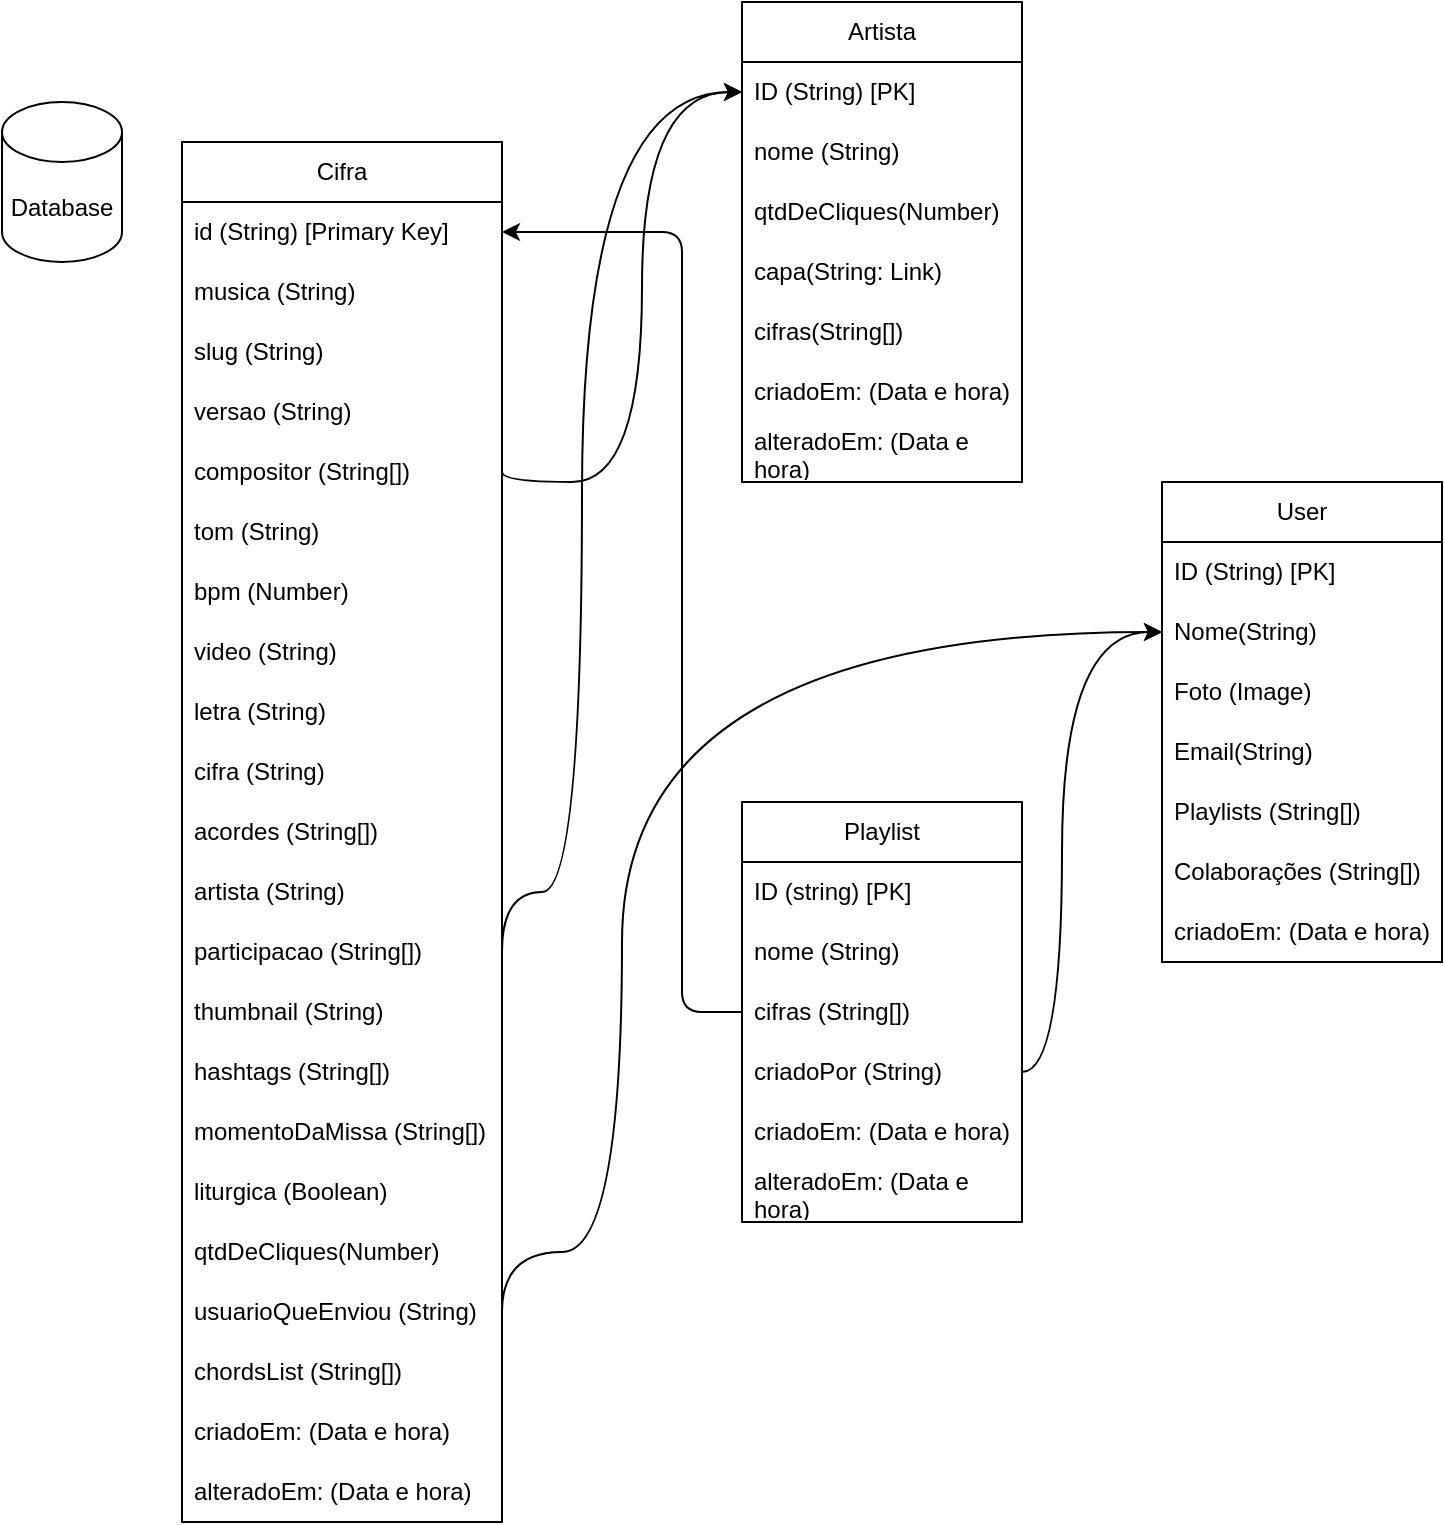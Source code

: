 <mxfile>
    <diagram name="Página-1" id="KAvhJZG7qQ8N-uu_cvAz">
        <mxGraphModel dx="257" dy="401" grid="1" gridSize="10" guides="1" tooltips="1" connect="1" arrows="1" fold="1" page="1" pageScale="1" pageWidth="827" pageHeight="1169" math="0" shadow="0">
            <root>
                <mxCell id="0"/>
                <mxCell id="1" parent="0"/>
                <mxCell id="r4SKTvl0sljqAjaJuwJ4-2" value="Cifra" style="swimlane;fontStyle=0;childLayout=stackLayout;horizontal=1;startSize=30;horizontalStack=0;resizeParent=1;resizeParentMax=0;resizeLast=0;collapsible=1;marginBottom=0;whiteSpace=wrap;html=1;" parent="1" vertex="1">
                    <mxGeometry x="170" y="120" width="160" height="690" as="geometry"/>
                </mxCell>
                <mxCell id="r4SKTvl0sljqAjaJuwJ4-3" value="id (String) [Primary Key]" style="text;strokeColor=none;fillColor=none;align=left;verticalAlign=middle;spacingLeft=4;spacingRight=4;overflow=hidden;points=[[0,0.5],[1,0.5]];portConstraint=eastwest;rotatable=0;whiteSpace=wrap;html=1;" parent="r4SKTvl0sljqAjaJuwJ4-2" vertex="1">
                    <mxGeometry y="30" width="160" height="30" as="geometry"/>
                </mxCell>
                <mxCell id="r4SKTvl0sljqAjaJuwJ4-9" value="musica (String)" style="text;strokeColor=none;fillColor=none;align=left;verticalAlign=middle;spacingLeft=4;spacingRight=4;overflow=hidden;points=[[0,0.5],[1,0.5]];portConstraint=eastwest;rotatable=0;whiteSpace=wrap;html=1;" parent="r4SKTvl0sljqAjaJuwJ4-2" vertex="1">
                    <mxGeometry y="60" width="160" height="30" as="geometry"/>
                </mxCell>
                <mxCell id="32" value="slug (String)" style="text;strokeColor=none;fillColor=none;align=left;verticalAlign=middle;spacingLeft=4;spacingRight=4;overflow=hidden;points=[[0,0.5],[1,0.5]];portConstraint=eastwest;rotatable=0;whiteSpace=wrap;html=1;" parent="r4SKTvl0sljqAjaJuwJ4-2" vertex="1">
                    <mxGeometry y="90" width="160" height="30" as="geometry"/>
                </mxCell>
                <mxCell id="3" value="versao (String)" style="text;strokeColor=none;fillColor=none;align=left;verticalAlign=middle;spacingLeft=4;spacingRight=4;overflow=hidden;points=[[0,0.5],[1,0.5]];portConstraint=eastwest;rotatable=0;whiteSpace=wrap;html=1;" parent="r4SKTvl0sljqAjaJuwJ4-2" vertex="1">
                    <mxGeometry y="120" width="160" height="30" as="geometry"/>
                </mxCell>
                <mxCell id="2" value="compositor (String[])" style="text;strokeColor=none;fillColor=none;align=left;verticalAlign=middle;spacingLeft=4;spacingRight=4;overflow=hidden;points=[[0,0.5],[1,0.5]];portConstraint=eastwest;rotatable=0;whiteSpace=wrap;html=1;" parent="r4SKTvl0sljqAjaJuwJ4-2" vertex="1">
                    <mxGeometry y="150" width="160" height="30" as="geometry"/>
                </mxCell>
                <mxCell id="r4SKTvl0sljqAjaJuwJ4-7" value="tom (String)" style="text;strokeColor=none;fillColor=none;align=left;verticalAlign=middle;spacingLeft=4;spacingRight=4;overflow=hidden;points=[[0,0.5],[1,0.5]];portConstraint=eastwest;rotatable=0;whiteSpace=wrap;html=1;" parent="r4SKTvl0sljqAjaJuwJ4-2" vertex="1">
                    <mxGeometry y="180" width="160" height="30" as="geometry"/>
                </mxCell>
                <mxCell id="r4SKTvl0sljqAjaJuwJ4-12" value="bpm (Number)" style="text;strokeColor=none;fillColor=none;align=left;verticalAlign=middle;spacingLeft=4;spacingRight=4;overflow=hidden;points=[[0,0.5],[1,0.5]];portConstraint=eastwest;rotatable=0;whiteSpace=wrap;html=1;" parent="r4SKTvl0sljqAjaJuwJ4-2" vertex="1">
                    <mxGeometry y="210" width="160" height="30" as="geometry"/>
                </mxCell>
                <mxCell id="r4SKTvl0sljqAjaJuwJ4-11" value="video (String)" style="text;strokeColor=none;fillColor=none;align=left;verticalAlign=middle;spacingLeft=4;spacingRight=4;overflow=hidden;points=[[0,0.5],[1,0.5]];portConstraint=eastwest;rotatable=0;whiteSpace=wrap;html=1;" parent="r4SKTvl0sljqAjaJuwJ4-2" vertex="1">
                    <mxGeometry y="240" width="160" height="30" as="geometry"/>
                </mxCell>
                <mxCell id="5" value="letra (String)" style="text;strokeColor=none;fillColor=none;align=left;verticalAlign=middle;spacingLeft=4;spacingRight=4;overflow=hidden;points=[[0,0.5],[1,0.5]];portConstraint=eastwest;rotatable=0;whiteSpace=wrap;html=1;" parent="r4SKTvl0sljqAjaJuwJ4-2" vertex="1">
                    <mxGeometry y="270" width="160" height="30" as="geometry"/>
                </mxCell>
                <mxCell id="r4SKTvl0sljqAjaJuwJ4-8" value="cifra (String)" style="text;strokeColor=none;fillColor=none;align=left;verticalAlign=middle;spacingLeft=4;spacingRight=4;overflow=hidden;points=[[0,0.5],[1,0.5]];portConstraint=eastwest;rotatable=0;whiteSpace=wrap;html=1;" parent="r4SKTvl0sljqAjaJuwJ4-2" vertex="1">
                    <mxGeometry y="300" width="160" height="30" as="geometry"/>
                </mxCell>
                <mxCell id="33" value="acordes (String[])" style="text;strokeColor=none;fillColor=none;align=left;verticalAlign=middle;spacingLeft=4;spacingRight=4;overflow=hidden;points=[[0,0.5],[1,0.5]];portConstraint=eastwest;rotatable=0;whiteSpace=wrap;html=1;" parent="r4SKTvl0sljqAjaJuwJ4-2" vertex="1">
                    <mxGeometry y="330" width="160" height="30" as="geometry"/>
                </mxCell>
                <mxCell id="34" value="artista (String)" style="text;strokeColor=none;fillColor=none;align=left;verticalAlign=middle;spacingLeft=4;spacingRight=4;overflow=hidden;points=[[0,0.5],[1,0.5]];portConstraint=eastwest;rotatable=0;whiteSpace=wrap;html=1;" parent="r4SKTvl0sljqAjaJuwJ4-2" vertex="1">
                    <mxGeometry y="360" width="160" height="30" as="geometry"/>
                </mxCell>
                <mxCell id="r4SKTvl0sljqAjaJuwJ4-4" value="participacao (String[])" style="text;strokeColor=none;fillColor=none;align=left;verticalAlign=middle;spacingLeft=4;spacingRight=4;overflow=hidden;points=[[0,0.5],[1,0.5]];portConstraint=eastwest;rotatable=0;whiteSpace=wrap;html=1;" parent="r4SKTvl0sljqAjaJuwJ4-2" vertex="1">
                    <mxGeometry y="390" width="160" height="30" as="geometry"/>
                </mxCell>
                <mxCell id="9" value="thumbnail (String)" style="text;strokeColor=none;fillColor=none;align=left;verticalAlign=middle;spacingLeft=4;spacingRight=4;overflow=hidden;points=[[0,0.5],[1,0.5]];portConstraint=eastwest;rotatable=0;whiteSpace=wrap;html=1;" parent="r4SKTvl0sljqAjaJuwJ4-2" vertex="1">
                    <mxGeometry y="420" width="160" height="30" as="geometry"/>
                </mxCell>
                <mxCell id="r4SKTvl0sljqAjaJuwJ4-5" value="hashtags (String[])" style="text;strokeColor=none;fillColor=none;align=left;verticalAlign=middle;spacingLeft=4;spacingRight=4;overflow=hidden;points=[[0,0.5],[1,0.5]];portConstraint=eastwest;rotatable=0;whiteSpace=wrap;html=1;" parent="r4SKTvl0sljqAjaJuwJ4-2" vertex="1">
                    <mxGeometry y="450" width="160" height="30" as="geometry"/>
                </mxCell>
                <mxCell id="r4SKTvl0sljqAjaJuwJ4-10" value="momentoDaMissa (String[])" style="text;strokeColor=none;fillColor=none;align=left;verticalAlign=middle;spacingLeft=4;spacingRight=4;overflow=hidden;points=[[0,0.5],[1,0.5]];portConstraint=eastwest;rotatable=0;whiteSpace=wrap;html=1;" parent="r4SKTvl0sljqAjaJuwJ4-2" vertex="1">
                    <mxGeometry y="480" width="160" height="30" as="geometry"/>
                </mxCell>
                <mxCell id="8" value="liturgica (Boolean)" style="text;strokeColor=none;fillColor=none;align=left;verticalAlign=middle;spacingLeft=4;spacingRight=4;overflow=hidden;points=[[0,0.5],[1,0.5]];portConstraint=eastwest;rotatable=0;whiteSpace=wrap;html=1;" parent="r4SKTvl0sljqAjaJuwJ4-2" vertex="1">
                    <mxGeometry y="510" width="160" height="30" as="geometry"/>
                </mxCell>
                <mxCell id="r4SKTvl0sljqAjaJuwJ4-22" value="qtdDeCliques(Number)" style="text;strokeColor=none;fillColor=none;align=left;verticalAlign=middle;spacingLeft=4;spacingRight=4;overflow=hidden;points=[[0,0.5],[1,0.5]];portConstraint=eastwest;rotatable=0;whiteSpace=wrap;html=1;" parent="r4SKTvl0sljqAjaJuwJ4-2" vertex="1">
                    <mxGeometry y="540" width="160" height="30" as="geometry"/>
                </mxCell>
                <mxCell id="6" value="usuarioQueEnviou (String)" style="text;strokeColor=none;fillColor=none;align=left;verticalAlign=middle;spacingLeft=4;spacingRight=4;overflow=hidden;points=[[0,0.5],[1,0.5]];portConstraint=eastwest;rotatable=0;whiteSpace=wrap;html=1;" parent="r4SKTvl0sljqAjaJuwJ4-2" vertex="1">
                    <mxGeometry y="570" width="160" height="30" as="geometry"/>
                </mxCell>
                <mxCell id="r4SKTvl0sljqAjaJuwJ4-13" value="chordsList (String[])" style="text;strokeColor=none;fillColor=none;align=left;verticalAlign=middle;spacingLeft=4;spacingRight=4;overflow=hidden;points=[[0,0.5],[1,0.5]];portConstraint=eastwest;rotatable=0;whiteSpace=wrap;html=1;" parent="r4SKTvl0sljqAjaJuwJ4-2" vertex="1">
                    <mxGeometry y="600" width="160" height="30" as="geometry"/>
                </mxCell>
                <mxCell id="19" value="criadoEm: (Data e hora)" style="text;strokeColor=none;fillColor=none;align=left;verticalAlign=middle;spacingLeft=4;spacingRight=4;overflow=hidden;points=[[0,0.5],[1,0.5]];portConstraint=eastwest;rotatable=0;whiteSpace=wrap;html=1;" parent="r4SKTvl0sljqAjaJuwJ4-2" vertex="1">
                    <mxGeometry y="630" width="160" height="30" as="geometry"/>
                </mxCell>
                <mxCell id="20" value="alteradoEm: (Data e hora)" style="text;strokeColor=none;fillColor=none;align=left;verticalAlign=middle;spacingLeft=4;spacingRight=4;overflow=hidden;points=[[0,0.5],[1,0.5]];portConstraint=eastwest;rotatable=0;whiteSpace=wrap;html=1;" parent="r4SKTvl0sljqAjaJuwJ4-2" vertex="1">
                    <mxGeometry y="660" width="160" height="30" as="geometry"/>
                </mxCell>
                <mxCell id="r4SKTvl0sljqAjaJuwJ4-6" value="Database" style="shape=cylinder3;whiteSpace=wrap;html=1;boundedLbl=1;backgroundOutline=1;size=15;" parent="1" vertex="1">
                    <mxGeometry x="80" y="100" width="60" height="80" as="geometry"/>
                </mxCell>
                <mxCell id="r4SKTvl0sljqAjaJuwJ4-14" value="Artista" style="swimlane;fontStyle=0;childLayout=stackLayout;horizontal=1;startSize=30;horizontalStack=0;resizeParent=1;resizeParentMax=0;resizeLast=0;collapsible=1;marginBottom=0;whiteSpace=wrap;html=1;" parent="1" vertex="1">
                    <mxGeometry x="450" y="50" width="140" height="240" as="geometry"/>
                </mxCell>
                <mxCell id="r4SKTvl0sljqAjaJuwJ4-15" value="ID (String) [PK]" style="text;strokeColor=none;fillColor=none;align=left;verticalAlign=middle;spacingLeft=4;spacingRight=4;overflow=hidden;points=[[0,0.5],[1,0.5]];portConstraint=eastwest;rotatable=0;whiteSpace=wrap;html=1;" parent="r4SKTvl0sljqAjaJuwJ4-14" vertex="1">
                    <mxGeometry y="30" width="140" height="30" as="geometry"/>
                </mxCell>
                <mxCell id="r4SKTvl0sljqAjaJuwJ4-16" value="nome (String)" style="text;strokeColor=none;fillColor=none;align=left;verticalAlign=middle;spacingLeft=4;spacingRight=4;overflow=hidden;points=[[0,0.5],[1,0.5]];portConstraint=eastwest;rotatable=0;whiteSpace=wrap;html=1;" parent="r4SKTvl0sljqAjaJuwJ4-14" vertex="1">
                    <mxGeometry y="60" width="140" height="30" as="geometry"/>
                </mxCell>
                <mxCell id="r4SKTvl0sljqAjaJuwJ4-17" value="qtdDeCliques(Number)" style="text;strokeColor=none;fillColor=none;align=left;verticalAlign=middle;spacingLeft=4;spacingRight=4;overflow=hidden;points=[[0,0.5],[1,0.5]];portConstraint=eastwest;rotatable=0;whiteSpace=wrap;html=1;" parent="r4SKTvl0sljqAjaJuwJ4-14" vertex="1">
                    <mxGeometry y="90" width="140" height="30" as="geometry"/>
                </mxCell>
                <mxCell id="r4SKTvl0sljqAjaJuwJ4-23" value="capa(String: Link)" style="text;strokeColor=none;fillColor=none;align=left;verticalAlign=middle;spacingLeft=4;spacingRight=4;overflow=hidden;points=[[0,0.5],[1,0.5]];portConstraint=eastwest;rotatable=0;whiteSpace=wrap;html=1;" parent="r4SKTvl0sljqAjaJuwJ4-14" vertex="1">
                    <mxGeometry y="120" width="140" height="30" as="geometry"/>
                </mxCell>
                <mxCell id="r4SKTvl0sljqAjaJuwJ4-24" value="cifras(String[])" style="text;strokeColor=none;fillColor=none;align=left;verticalAlign=middle;spacingLeft=4;spacingRight=4;overflow=hidden;points=[[0,0.5],[1,0.5]];portConstraint=eastwest;rotatable=0;whiteSpace=wrap;html=1;" parent="r4SKTvl0sljqAjaJuwJ4-14" vertex="1">
                    <mxGeometry y="150" width="140" height="30" as="geometry"/>
                </mxCell>
                <mxCell id="17" value="criadoEm: (Data e hora)" style="text;strokeColor=none;fillColor=none;align=left;verticalAlign=middle;spacingLeft=4;spacingRight=4;overflow=hidden;points=[[0,0.5],[1,0.5]];portConstraint=eastwest;rotatable=0;whiteSpace=wrap;html=1;" parent="r4SKTvl0sljqAjaJuwJ4-14" vertex="1">
                    <mxGeometry y="180" width="140" height="30" as="geometry"/>
                </mxCell>
                <mxCell id="18" value="alteradoEm: (Data e hora)" style="text;strokeColor=none;fillColor=none;align=left;verticalAlign=middle;spacingLeft=4;spacingRight=4;overflow=hidden;points=[[0,0.5],[1,0.5]];portConstraint=eastwest;rotatable=0;whiteSpace=wrap;html=1;" parent="r4SKTvl0sljqAjaJuwJ4-14" vertex="1">
                    <mxGeometry y="210" width="140" height="30" as="geometry"/>
                </mxCell>
                <mxCell id="r4SKTvl0sljqAjaJuwJ4-18" value="User" style="swimlane;fontStyle=0;childLayout=stackLayout;horizontal=1;startSize=30;horizontalStack=0;resizeParent=1;resizeParentMax=0;resizeLast=0;collapsible=1;marginBottom=0;whiteSpace=wrap;html=1;" parent="1" vertex="1">
                    <mxGeometry x="660" y="290" width="140" height="240" as="geometry"/>
                </mxCell>
                <mxCell id="r4SKTvl0sljqAjaJuwJ4-19" value="ID (String) [PK]" style="text;strokeColor=none;fillColor=none;align=left;verticalAlign=middle;spacingLeft=4;spacingRight=4;overflow=hidden;points=[[0,0.5],[1,0.5]];portConstraint=eastwest;rotatable=0;whiteSpace=wrap;html=1;" parent="r4SKTvl0sljqAjaJuwJ4-18" vertex="1">
                    <mxGeometry y="30" width="140" height="30" as="geometry"/>
                </mxCell>
                <mxCell id="r4SKTvl0sljqAjaJuwJ4-28" value="Nome(String)" style="text;strokeColor=none;fillColor=none;align=left;verticalAlign=middle;spacingLeft=4;spacingRight=4;overflow=hidden;points=[[0,0.5],[1,0.5]];portConstraint=eastwest;rotatable=0;whiteSpace=wrap;html=1;" parent="r4SKTvl0sljqAjaJuwJ4-18" vertex="1">
                    <mxGeometry y="60" width="140" height="30" as="geometry"/>
                </mxCell>
                <mxCell id="r4SKTvl0sljqAjaJuwJ4-27" value="Foto (Image)" style="text;strokeColor=none;fillColor=none;align=left;verticalAlign=middle;spacingLeft=4;spacingRight=4;overflow=hidden;points=[[0,0.5],[1,0.5]];portConstraint=eastwest;rotatable=0;whiteSpace=wrap;html=1;" parent="r4SKTvl0sljqAjaJuwJ4-18" vertex="1">
                    <mxGeometry y="90" width="140" height="30" as="geometry"/>
                </mxCell>
                <mxCell id="35" value="Email(String)" style="text;strokeColor=none;fillColor=none;align=left;verticalAlign=middle;spacingLeft=4;spacingRight=4;overflow=hidden;points=[[0,0.5],[1,0.5]];portConstraint=eastwest;rotatable=0;whiteSpace=wrap;html=1;" vertex="1" parent="r4SKTvl0sljqAjaJuwJ4-18">
                    <mxGeometry y="120" width="140" height="30" as="geometry"/>
                </mxCell>
                <mxCell id="r4SKTvl0sljqAjaJuwJ4-20" value="Playlists (String[])" style="text;strokeColor=none;fillColor=none;align=left;verticalAlign=middle;spacingLeft=4;spacingRight=4;overflow=hidden;points=[[0,0.5],[1,0.5]];portConstraint=eastwest;rotatable=0;whiteSpace=wrap;html=1;" parent="r4SKTvl0sljqAjaJuwJ4-18" vertex="1">
                    <mxGeometry y="150" width="140" height="30" as="geometry"/>
                </mxCell>
                <mxCell id="r4SKTvl0sljqAjaJuwJ4-21" value="Colaborações (String[])" style="text;strokeColor=none;fillColor=none;align=left;verticalAlign=middle;spacingLeft=4;spacingRight=4;overflow=hidden;points=[[0,0.5],[1,0.5]];portConstraint=eastwest;rotatable=0;whiteSpace=wrap;html=1;" parent="r4SKTvl0sljqAjaJuwJ4-18" vertex="1">
                    <mxGeometry y="180" width="140" height="30" as="geometry"/>
                </mxCell>
                <mxCell id="15" value="criadoEm: (Data e hora)" style="text;strokeColor=none;fillColor=none;align=left;verticalAlign=middle;spacingLeft=4;spacingRight=4;overflow=hidden;points=[[0,0.5],[1,0.5]];portConstraint=eastwest;rotatable=0;whiteSpace=wrap;html=1;" parent="r4SKTvl0sljqAjaJuwJ4-18" vertex="1">
                    <mxGeometry y="210" width="140" height="30" as="geometry"/>
                </mxCell>
                <mxCell id="8uBHSdfMXfHnkFeiEyJg-1" value="Playlist" style="swimlane;fontStyle=0;childLayout=stackLayout;horizontal=1;startSize=30;horizontalStack=0;resizeParent=1;resizeParentMax=0;resizeLast=0;collapsible=1;marginBottom=0;whiteSpace=wrap;html=1;" parent="1" vertex="1">
                    <mxGeometry x="450" y="450" width="140" height="210" as="geometry"/>
                </mxCell>
                <mxCell id="8uBHSdfMXfHnkFeiEyJg-2" value="ID (string) [PK]" style="text;strokeColor=none;fillColor=none;align=left;verticalAlign=middle;spacingLeft=4;spacingRight=4;overflow=hidden;points=[[0,0.5],[1,0.5]];portConstraint=eastwest;rotatable=0;whiteSpace=wrap;html=1;" parent="8uBHSdfMXfHnkFeiEyJg-1" vertex="1">
                    <mxGeometry y="30" width="140" height="30" as="geometry"/>
                </mxCell>
                <mxCell id="8uBHSdfMXfHnkFeiEyJg-3" value="nome (String)" style="text;strokeColor=none;fillColor=none;align=left;verticalAlign=middle;spacingLeft=4;spacingRight=4;overflow=hidden;points=[[0,0.5],[1,0.5]];portConstraint=eastwest;rotatable=0;whiteSpace=wrap;html=1;" parent="8uBHSdfMXfHnkFeiEyJg-1" vertex="1">
                    <mxGeometry y="60" width="140" height="30" as="geometry"/>
                </mxCell>
                <mxCell id="8uBHSdfMXfHnkFeiEyJg-4" value="cifras (String[])" style="text;strokeColor=none;fillColor=none;align=left;verticalAlign=middle;spacingLeft=4;spacingRight=4;overflow=hidden;points=[[0,0.5],[1,0.5]];portConstraint=eastwest;rotatable=0;whiteSpace=wrap;html=1;" parent="8uBHSdfMXfHnkFeiEyJg-1" vertex="1">
                    <mxGeometry y="90" width="140" height="30" as="geometry"/>
                </mxCell>
                <mxCell id="7" value="criadoPor (String)" style="text;strokeColor=none;fillColor=none;align=left;verticalAlign=middle;spacingLeft=4;spacingRight=4;overflow=hidden;points=[[0,0.5],[1,0.5]];portConstraint=eastwest;rotatable=0;whiteSpace=wrap;html=1;" parent="8uBHSdfMXfHnkFeiEyJg-1" vertex="1">
                    <mxGeometry y="120" width="140" height="30" as="geometry"/>
                </mxCell>
                <mxCell id="8uBHSdfMXfHnkFeiEyJg-5" value="criadoEm: (Data e hora)" style="text;strokeColor=none;fillColor=none;align=left;verticalAlign=middle;spacingLeft=4;spacingRight=4;overflow=hidden;points=[[0,0.5],[1,0.5]];portConstraint=eastwest;rotatable=0;whiteSpace=wrap;html=1;" parent="8uBHSdfMXfHnkFeiEyJg-1" vertex="1">
                    <mxGeometry y="150" width="140" height="30" as="geometry"/>
                </mxCell>
                <mxCell id="10" value="alteradoEm: (Data e hora)" style="text;strokeColor=none;fillColor=none;align=left;verticalAlign=middle;spacingLeft=4;spacingRight=4;overflow=hidden;points=[[0,0.5],[1,0.5]];portConstraint=eastwest;rotatable=0;whiteSpace=wrap;html=1;" parent="8uBHSdfMXfHnkFeiEyJg-1" vertex="1">
                    <mxGeometry y="180" width="140" height="30" as="geometry"/>
                </mxCell>
                <mxCell id="25" style="edgeStyle=orthogonalEdgeStyle;curved=1;html=1;exitX=1;exitY=0.5;exitDx=0;exitDy=0;entryX=0;entryY=0.5;entryDx=0;entryDy=0;" parent="1" source="6" target="r4SKTvl0sljqAjaJuwJ4-28" edge="1">
                    <mxGeometry relative="1" as="geometry">
                        <Array as="points">
                            <mxPoint x="390" y="675"/>
                            <mxPoint x="390" y="365"/>
                        </Array>
                    </mxGeometry>
                </mxCell>
                <mxCell id="26" style="edgeStyle=orthogonalEdgeStyle;curved=1;html=1;exitX=1;exitY=0.5;exitDx=0;exitDy=0;entryX=0;entryY=0.5;entryDx=0;entryDy=0;" parent="1" source="r4SKTvl0sljqAjaJuwJ4-4" target="r4SKTvl0sljqAjaJuwJ4-15" edge="1">
                    <mxGeometry relative="1" as="geometry">
                        <Array as="points">
                            <mxPoint x="370" y="495"/>
                            <mxPoint x="370" y="95"/>
                        </Array>
                    </mxGeometry>
                </mxCell>
                <mxCell id="27" style="edgeStyle=orthogonalEdgeStyle;curved=1;html=1;exitX=1;exitY=0.5;exitDx=0;exitDy=0;entryX=0;entryY=0.5;entryDx=0;entryDy=0;" parent="1" source="2" target="r4SKTvl0sljqAjaJuwJ4-15" edge="1">
                    <mxGeometry relative="1" as="geometry">
                        <Array as="points">
                            <mxPoint x="330" y="290"/>
                            <mxPoint x="400" y="290"/>
                            <mxPoint x="400" y="95"/>
                        </Array>
                    </mxGeometry>
                </mxCell>
                <mxCell id="29" style="edgeStyle=orthogonalEdgeStyle;curved=1;html=1;exitX=1;exitY=0.5;exitDx=0;exitDy=0;" parent="1" source="7" target="r4SKTvl0sljqAjaJuwJ4-28" edge="1">
                    <mxGeometry relative="1" as="geometry">
                        <Array as="points">
                            <mxPoint x="610" y="585"/>
                            <mxPoint x="610" y="365"/>
                        </Array>
                    </mxGeometry>
                </mxCell>
                <mxCell id="31" style="edgeStyle=none;html=1;exitX=0;exitY=0.5;exitDx=0;exitDy=0;entryX=1;entryY=0.5;entryDx=0;entryDy=0;" parent="1" source="8uBHSdfMXfHnkFeiEyJg-4" target="r4SKTvl0sljqAjaJuwJ4-3" edge="1">
                    <mxGeometry relative="1" as="geometry">
                        <Array as="points">
                            <mxPoint x="420" y="555"/>
                            <mxPoint x="420" y="165"/>
                        </Array>
                    </mxGeometry>
                </mxCell>
            </root>
        </mxGraphModel>
    </diagram>
</mxfile>